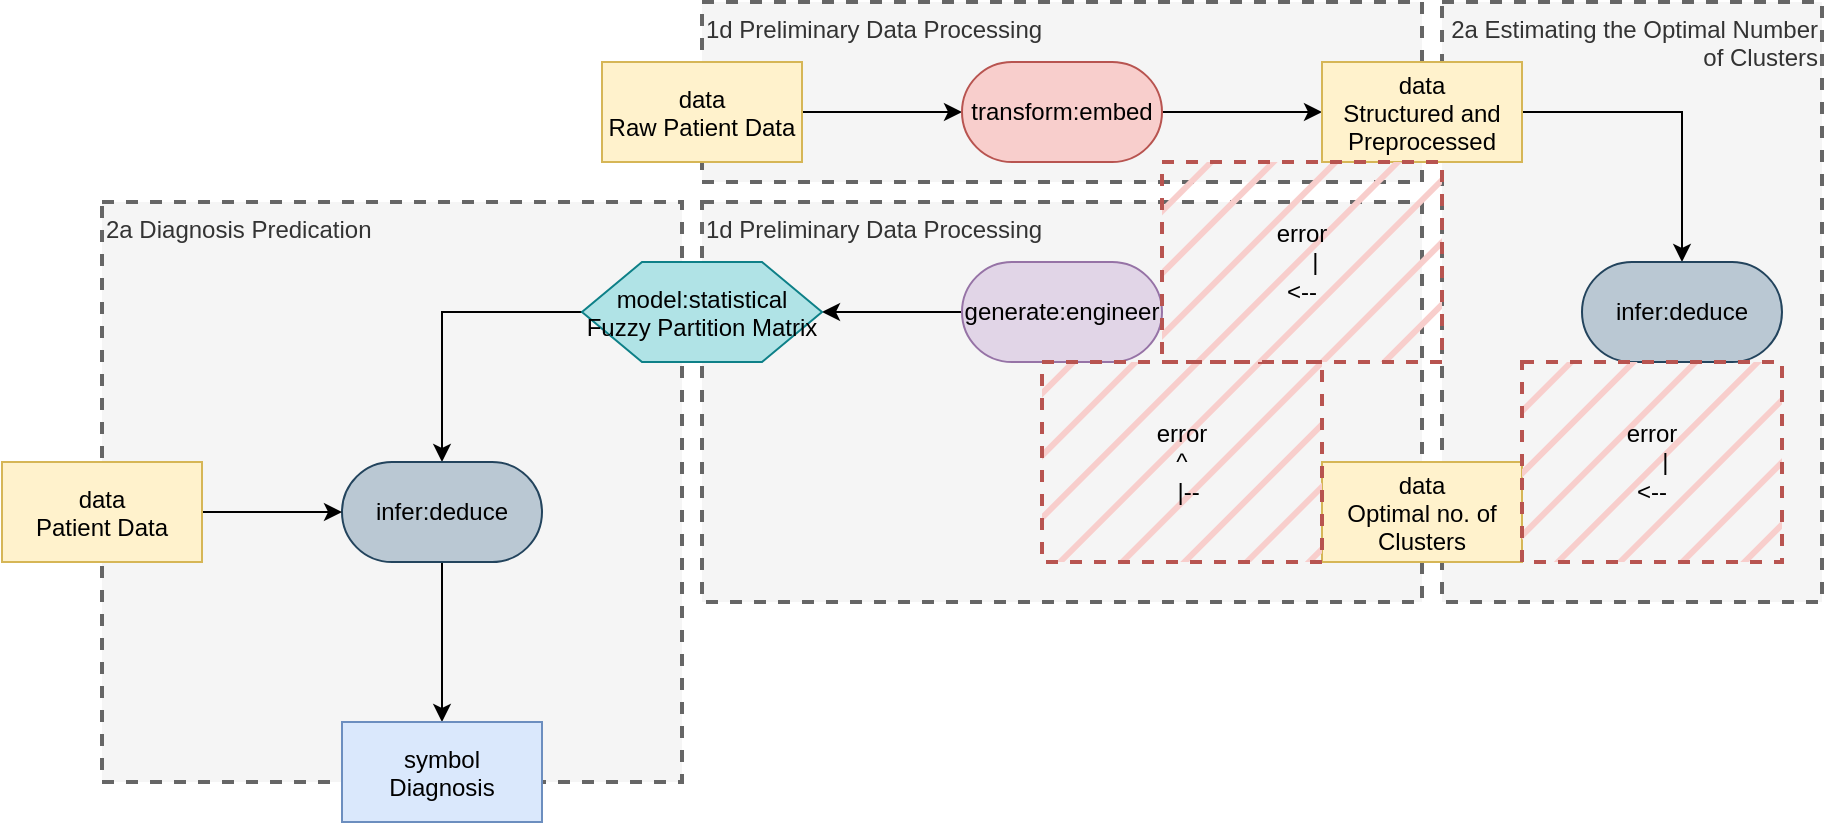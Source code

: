 <mxfile version="26.2.14">
  <diagram name="Page-1" id="xKUDi7ugMRKgNnsEkQCC">
    <mxGraphModel dx="1426" dy="871" grid="1" gridSize="10" guides="1" tooltips="1" connect="1" arrows="1" fold="1" page="1" pageScale="1" pageWidth="3300" pageHeight="4681" math="0" shadow="0">
      <root>
        <mxCell id="0" />
        <mxCell id="1" parent="0" />
        <mxCell id="_zrpmfep48mrBp3t19Jl-30" value="2a Diagnosis Predication" style="text;html=1;align=left;verticalAlign=top;whiteSpace=wrap;rounded=0;dashed=1;fillColor=#f5f5f5;fontColor=#333333;strokeColor=#666666;strokeWidth=2;" name="text" vertex="1" parent="1">
          <mxGeometry x="410" y="500" width="290" height="290" as="geometry" />
        </mxCell>
        <mxCell id="_zrpmfep48mrBp3t19Jl-29" value="1d Preliminary Data Processing" style="text;html=1;align=left;verticalAlign=top;whiteSpace=wrap;rounded=0;dashed=1;fillColor=#f5f5f5;fontColor=#333333;strokeColor=#666666;strokeWidth=2;" name="text" vertex="1" parent="1">
          <mxGeometry x="710" y="500" width="360" height="200" as="geometry" />
        </mxCell>
        <mxCell id="_zrpmfep48mrBp3t19Jl-28" value="&lt;div align=&quot;right&quot;&gt;2a Estimating the Optimal Number of Clusters&lt;/div&gt;" style="text;html=1;align=right;verticalAlign=top;whiteSpace=wrap;rounded=0;dashed=1;fillColor=#f5f5f5;fontColor=#333333;strokeColor=#666666;strokeWidth=2;" name="text" vertex="1" parent="1">
          <mxGeometry x="1080" y="400" width="190" height="300" as="geometry" />
        </mxCell>
        <mxCell id="_zrpmfep48mrBp3t19Jl-27" value="1d Preliminary Data Processing" style="text;html=1;align=left;verticalAlign=top;whiteSpace=wrap;rounded=0;dashed=1;fillColor=#f5f5f5;fontColor=#333333;strokeColor=#666666;strokeWidth=2;" name="text" vertex="1" parent="1">
          <mxGeometry x="710" y="400" width="360" height="90" as="geometry" />
        </mxCell>
        <mxCell id="_zrpmfep48mrBp3t19Jl-3" style="edgeStyle=orthogonalEdgeStyle;rounded=0;orthogonalLoop=1;jettySize=auto;html=1;exitX=1;exitY=0.5;exitDx=0;exitDy=0;entryX=0;entryY=0.5;entryDx=0;entryDy=0;" edge="1" parent="1" source="_zrpmfep48mrBp3t19Jl-1" target="_zrpmfep48mrBp3t19Jl-2">
          <mxGeometry relative="1" as="geometry" />
        </mxCell>
        <mxCell id="_zrpmfep48mrBp3t19Jl-1" value="data&#xa;Raw Patient Data" style="rectangle;fillColor=#fff2cc;strokeColor=#d6b656;" name="data" vertex="1" parent="1">
          <mxGeometry x="660" y="430" width="100" height="50" as="geometry" />
        </mxCell>
        <mxCell id="_zrpmfep48mrBp3t19Jl-5" style="edgeStyle=orthogonalEdgeStyle;rounded=0;orthogonalLoop=1;jettySize=auto;html=1;exitX=1;exitY=0.5;exitDx=0;exitDy=0;entryX=0;entryY=0.5;entryDx=0;entryDy=0;" edge="1" parent="1" source="_zrpmfep48mrBp3t19Jl-2" target="_zrpmfep48mrBp3t19Jl-4">
          <mxGeometry relative="1" as="geometry" />
        </mxCell>
        <mxCell id="_zrpmfep48mrBp3t19Jl-2" value="transform:embed" style="rounded=1;whiteSpace=wrap;html=1;arcSize=50;fillColor=#f8cecc;strokeColor=#b85450;" name="transform" vertex="1" parent="1">
          <mxGeometry x="840" y="430" width="100" height="50" as="geometry" />
        </mxCell>
        <mxCell id="_zrpmfep48mrBp3t19Jl-7" style="edgeStyle=orthogonalEdgeStyle;rounded=0;orthogonalLoop=1;jettySize=auto;html=1;exitX=1;exitY=0.5;exitDx=0;exitDy=0;entryX=0.5;entryY=0;entryDx=0;entryDy=0;" edge="1" parent="1" source="_zrpmfep48mrBp3t19Jl-4" target="_zrpmfep48mrBp3t19Jl-6">
          <mxGeometry relative="1" as="geometry" />
        </mxCell>
        <mxCell id="_zrpmfep48mrBp3t19Jl-4" value="data&#xa;Structured and&#xa;Preprocessed" style="rectangle;fillColor=#fff2cc;strokeColor=#d6b656;" name="data" vertex="1" parent="1">
          <mxGeometry x="1020" y="430" width="100" height="50" as="geometry" />
        </mxCell>
        <mxCell id="_zrpmfep48mrBp3t19Jl-6" value="infer:deduce" style="rounded=1;whiteSpace=wrap;html=1;arcSize=50;fillColor=#bac8d3;strokeColor=#23445d;" name="infer:deduce" vertex="1" parent="1">
          <mxGeometry x="1150" y="530" width="100" height="50" as="geometry" />
        </mxCell>
        <mxCell id="_zrpmfep48mrBp3t19Jl-8" value="data&#xa;Optimal no. of&#xa;Clusters" style="rectangle;fillColor=#fff2cc;strokeColor=#d6b656;" name="data" vertex="1" parent="1">
          <mxGeometry x="1020" y="630" width="100" height="50" as="geometry" />
        </mxCell>
        <mxCell id="_zrpmfep48mrBp3t19Jl-11" value="&lt;div&gt;error&lt;/div&gt;&lt;div&gt;&amp;nbsp;&amp;nbsp;&amp;nbsp; |&lt;/div&gt;&lt;div&gt;&amp;lt;--&lt;/div&gt;" style="text;html=1;align=center;verticalAlign=middle;whiteSpace=wrap;rounded=0;dashed=1;fillColor=#f8cecc;strokeColor=#b85450;strokeWidth=2;fillStyle=hatch;" name="text" vertex="1" parent="1">
          <mxGeometry x="1120" y="580" width="130" height="100" as="geometry" />
        </mxCell>
        <mxCell id="_zrpmfep48mrBp3t19Jl-20" style="edgeStyle=orthogonalEdgeStyle;rounded=0;orthogonalLoop=1;jettySize=auto;html=1;exitX=0;exitY=0.5;exitDx=0;exitDy=0;entryX=1;entryY=0.5;entryDx=0;entryDy=0;" edge="1" parent="1" source="_zrpmfep48mrBp3t19Jl-12" target="_zrpmfep48mrBp3t19Jl-19">
          <mxGeometry relative="1" as="geometry" />
        </mxCell>
        <mxCell id="_zrpmfep48mrBp3t19Jl-12" value="generate:engineer" style="rounded=1;whiteSpace=wrap;html=1;arcSize=50;fillColor=#e1d5e7;strokeColor=#9673a6;" name="generate:engineer" vertex="1" parent="1">
          <mxGeometry x="840" y="530" width="100" height="50" as="geometry" />
        </mxCell>
        <mxCell id="_zrpmfep48mrBp3t19Jl-14" value="&lt;div&gt;error&lt;/div&gt;&lt;div&gt;^&lt;/div&gt;&lt;div&gt;&amp;nbsp; |--&lt;/div&gt;" style="text;html=1;align=center;verticalAlign=middle;whiteSpace=wrap;rounded=0;dashed=1;fillColor=#f8cecc;strokeColor=#b85450;strokeWidth=2;textDirection=ltr;fillStyle=hatch;" name="text" vertex="1" parent="1">
          <mxGeometry x="880" y="580" width="140" height="100" as="geometry" />
        </mxCell>
        <mxCell id="_zrpmfep48mrBp3t19Jl-18" value="&lt;div&gt;error&lt;/div&gt;&lt;div&gt;&amp;nbsp;&amp;nbsp;&amp;nbsp; |&lt;/div&gt;&lt;div&gt;&amp;lt;--&lt;/div&gt;" style="text;html=1;align=center;verticalAlign=middle;whiteSpace=wrap;rounded=0;dashed=1;fillColor=#f8cecc;strokeColor=#b85450;strokeWidth=2;shadow=0;glass=0;fillStyle=hatch;" name="text" vertex="1" parent="1">
          <mxGeometry x="940" y="480" width="140" height="100" as="geometry" />
        </mxCell>
        <mxCell id="_zrpmfep48mrBp3t19Jl-22" style="edgeStyle=orthogonalEdgeStyle;rounded=0;orthogonalLoop=1;jettySize=auto;html=1;exitX=0;exitY=0.5;exitDx=0;exitDy=0;entryX=0.5;entryY=0;entryDx=0;entryDy=0;" edge="1" parent="1" source="_zrpmfep48mrBp3t19Jl-19" target="_zrpmfep48mrBp3t19Jl-21">
          <mxGeometry relative="1" as="geometry" />
        </mxCell>
        <mxCell id="_zrpmfep48mrBp3t19Jl-19" value="model:statistical&#xa;Fuzzy Partition Matrix" style="shape=hexagon;perimeter=hexagonPerimeter2;fillColor=#b0e3e6;strokeColor=#0e8088;" name="model" vertex="1" parent="1">
          <mxGeometry x="650" y="530" width="120" height="50" as="geometry" />
        </mxCell>
        <mxCell id="_zrpmfep48mrBp3t19Jl-26" style="edgeStyle=orthogonalEdgeStyle;rounded=0;orthogonalLoop=1;jettySize=auto;html=1;exitX=0.5;exitY=1;exitDx=0;exitDy=0;entryX=0.5;entryY=0;entryDx=0;entryDy=0;" edge="1" parent="1" source="_zrpmfep48mrBp3t19Jl-21" target="_zrpmfep48mrBp3t19Jl-25">
          <mxGeometry relative="1" as="geometry" />
        </mxCell>
        <mxCell id="_zrpmfep48mrBp3t19Jl-21" value="infer:deduce" style="rounded=1;whiteSpace=wrap;html=1;arcSize=50;fillColor=#bac8d3;strokeColor=#23445d;" name="infer:deduce" vertex="1" parent="1">
          <mxGeometry x="530" y="630" width="100" height="50" as="geometry" />
        </mxCell>
        <mxCell id="_zrpmfep48mrBp3t19Jl-24" style="edgeStyle=orthogonalEdgeStyle;rounded=0;orthogonalLoop=1;jettySize=auto;html=1;exitX=1;exitY=0.5;exitDx=0;exitDy=0;entryX=0;entryY=0.5;entryDx=0;entryDy=0;" edge="1" parent="1" source="_zrpmfep48mrBp3t19Jl-23" target="_zrpmfep48mrBp3t19Jl-21">
          <mxGeometry relative="1" as="geometry" />
        </mxCell>
        <mxCell id="_zrpmfep48mrBp3t19Jl-23" value="data&#xa;Patient Data" style="rectangle;fillColor=#fff2cc;strokeColor=#d6b656;" name="data" vertex="1" parent="1">
          <mxGeometry x="360" y="630" width="100" height="50" as="geometry" />
        </mxCell>
        <mxCell id="_zrpmfep48mrBp3t19Jl-25" value="symbol&#xa;Diagnosis" style="rectangle;fillColor=#dae8fc;strokeColor=#6c8ebf;" name="symbol" vertex="1" parent="1">
          <mxGeometry x="530" y="760" width="100" height="50" as="geometry" />
        </mxCell>
      </root>
    </mxGraphModel>
  </diagram>
</mxfile>

